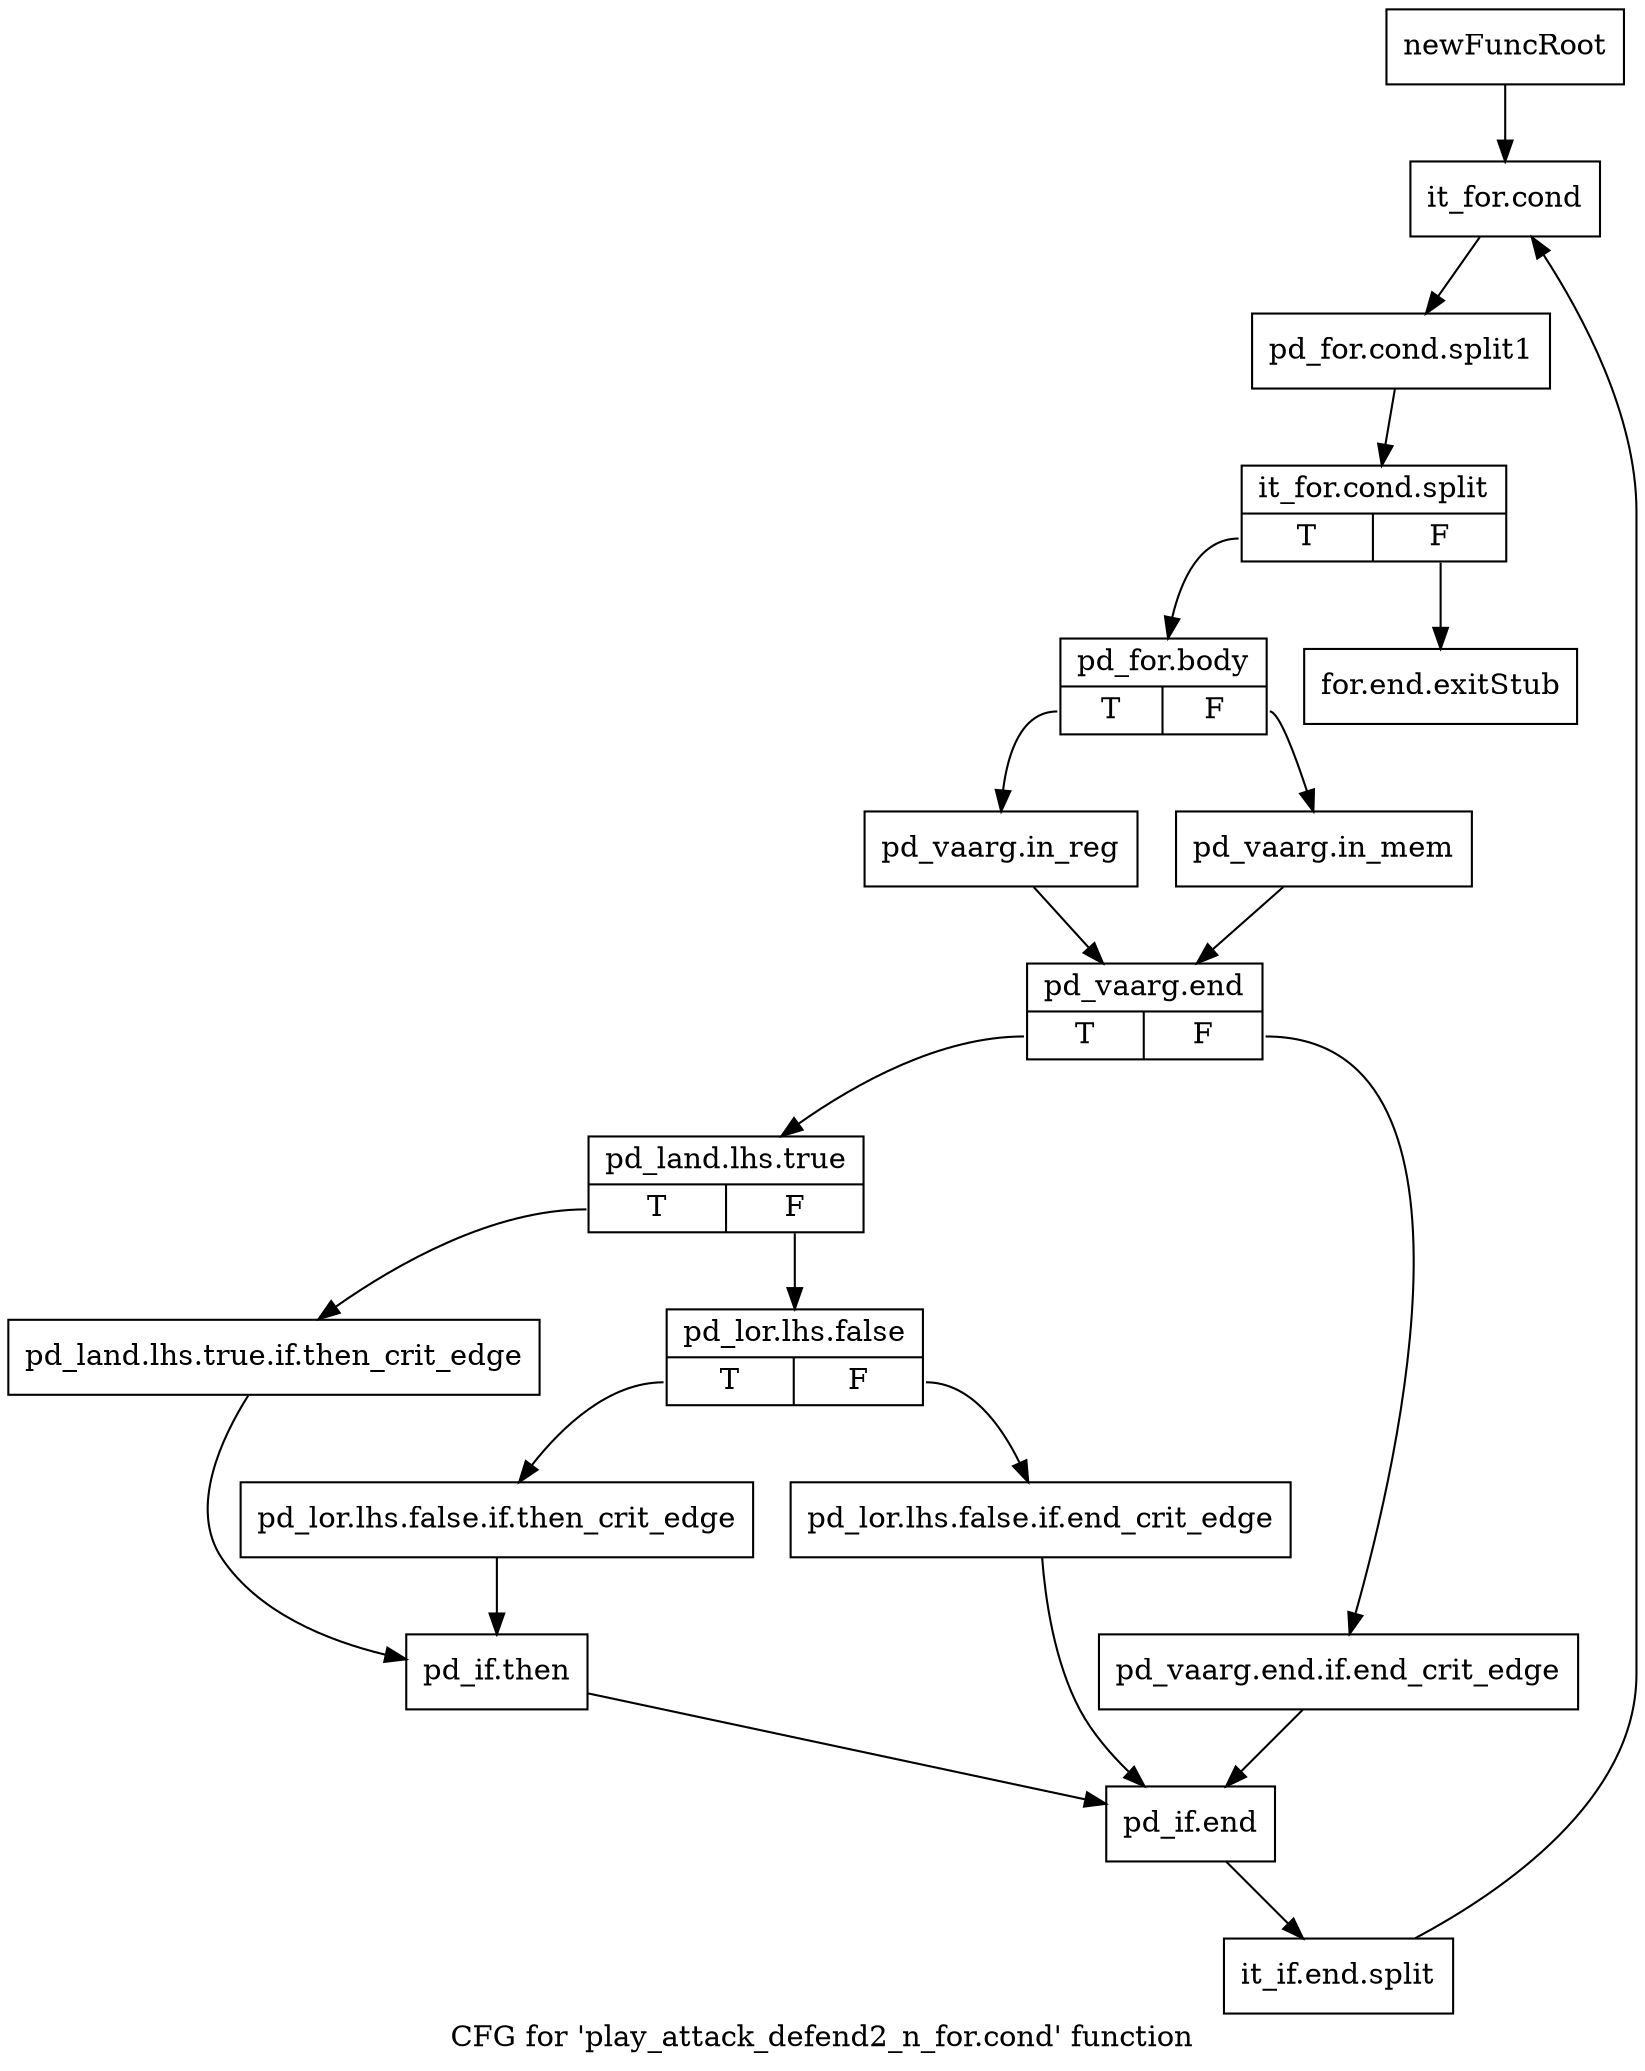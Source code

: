 digraph "CFG for 'play_attack_defend2_n_for.cond' function" {
	label="CFG for 'play_attack_defend2_n_for.cond' function";

	Node0x4586340 [shape=record,label="{newFuncRoot}"];
	Node0x4586340 -> Node0x45863e0;
	Node0x4586390 [shape=record,label="{for.end.exitStub}"];
	Node0x45863e0 [shape=record,label="{it_for.cond}"];
	Node0x45863e0 -> Node0x514c050;
	Node0x514c050 [shape=record,label="{pd_for.cond.split1}"];
	Node0x514c050 -> Node0x55b7be0;
	Node0x55b7be0 [shape=record,label="{it_for.cond.split|{<s0>T|<s1>F}}"];
	Node0x55b7be0:s0 -> Node0x4586430;
	Node0x55b7be0:s1 -> Node0x4586390;
	Node0x4586430 [shape=record,label="{pd_for.body|{<s0>T|<s1>F}}"];
	Node0x4586430:s0 -> Node0x45864d0;
	Node0x4586430:s1 -> Node0x4586480;
	Node0x4586480 [shape=record,label="{pd_vaarg.in_mem}"];
	Node0x4586480 -> Node0x4586520;
	Node0x45864d0 [shape=record,label="{pd_vaarg.in_reg}"];
	Node0x45864d0 -> Node0x4586520;
	Node0x4586520 [shape=record,label="{pd_vaarg.end|{<s0>T|<s1>F}}"];
	Node0x4586520:s0 -> Node0x45865c0;
	Node0x4586520:s1 -> Node0x4586570;
	Node0x4586570 [shape=record,label="{pd_vaarg.end.if.end_crit_edge}"];
	Node0x4586570 -> Node0x45867a0;
	Node0x45865c0 [shape=record,label="{pd_land.lhs.true|{<s0>T|<s1>F}}"];
	Node0x45865c0:s0 -> Node0x4586700;
	Node0x45865c0:s1 -> Node0x4586610;
	Node0x4586610 [shape=record,label="{pd_lor.lhs.false|{<s0>T|<s1>F}}"];
	Node0x4586610:s0 -> Node0x45866b0;
	Node0x4586610:s1 -> Node0x4586660;
	Node0x4586660 [shape=record,label="{pd_lor.lhs.false.if.end_crit_edge}"];
	Node0x4586660 -> Node0x45867a0;
	Node0x45866b0 [shape=record,label="{pd_lor.lhs.false.if.then_crit_edge}"];
	Node0x45866b0 -> Node0x4586750;
	Node0x4586700 [shape=record,label="{pd_land.lhs.true.if.then_crit_edge}"];
	Node0x4586700 -> Node0x4586750;
	Node0x4586750 [shape=record,label="{pd_if.then}"];
	Node0x4586750 -> Node0x45867a0;
	Node0x45867a0 [shape=record,label="{pd_if.end}"];
	Node0x45867a0 -> Node0x55bcd20;
	Node0x55bcd20 [shape=record,label="{it_if.end.split}"];
	Node0x55bcd20 -> Node0x45863e0;
}
